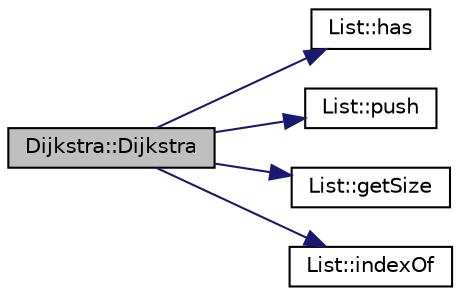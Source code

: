 digraph "Dijkstra::Dijkstra"
{
  edge [fontname="Helvetica",fontsize="10",labelfontname="Helvetica",labelfontsize="10"];
  node [fontname="Helvetica",fontsize="10",shape=record];
  rankdir="LR";
  Node1 [label="Dijkstra::Dijkstra",height=0.2,width=0.4,color="black", fillcolor="grey75", style="filled", fontcolor="black"];
  Node1 -> Node2 [color="midnightblue",fontsize="10",style="solid"];
  Node2 [label="List::has",height=0.2,width=0.4,color="black", fillcolor="white", style="filled",URL="$class_list.html#a1af3f7dea5bb7e693675795312256f71"];
  Node1 -> Node3 [color="midnightblue",fontsize="10",style="solid"];
  Node3 [label="List::push",height=0.2,width=0.4,color="black", fillcolor="white", style="filled",URL="$class_list.html#a7aedb99ebfb318e7e847ab80a1c0207c"];
  Node1 -> Node4 [color="midnightblue",fontsize="10",style="solid"];
  Node4 [label="List::getSize",height=0.2,width=0.4,color="black", fillcolor="white", style="filled",URL="$class_list.html#ae2afa15a07b88a3a678969522cc14988"];
  Node1 -> Node5 [color="midnightblue",fontsize="10",style="solid"];
  Node5 [label="List::indexOf",height=0.2,width=0.4,color="black", fillcolor="white", style="filled",URL="$class_list.html#a94c0b5278992ef8d6830a14732157440"];
}
